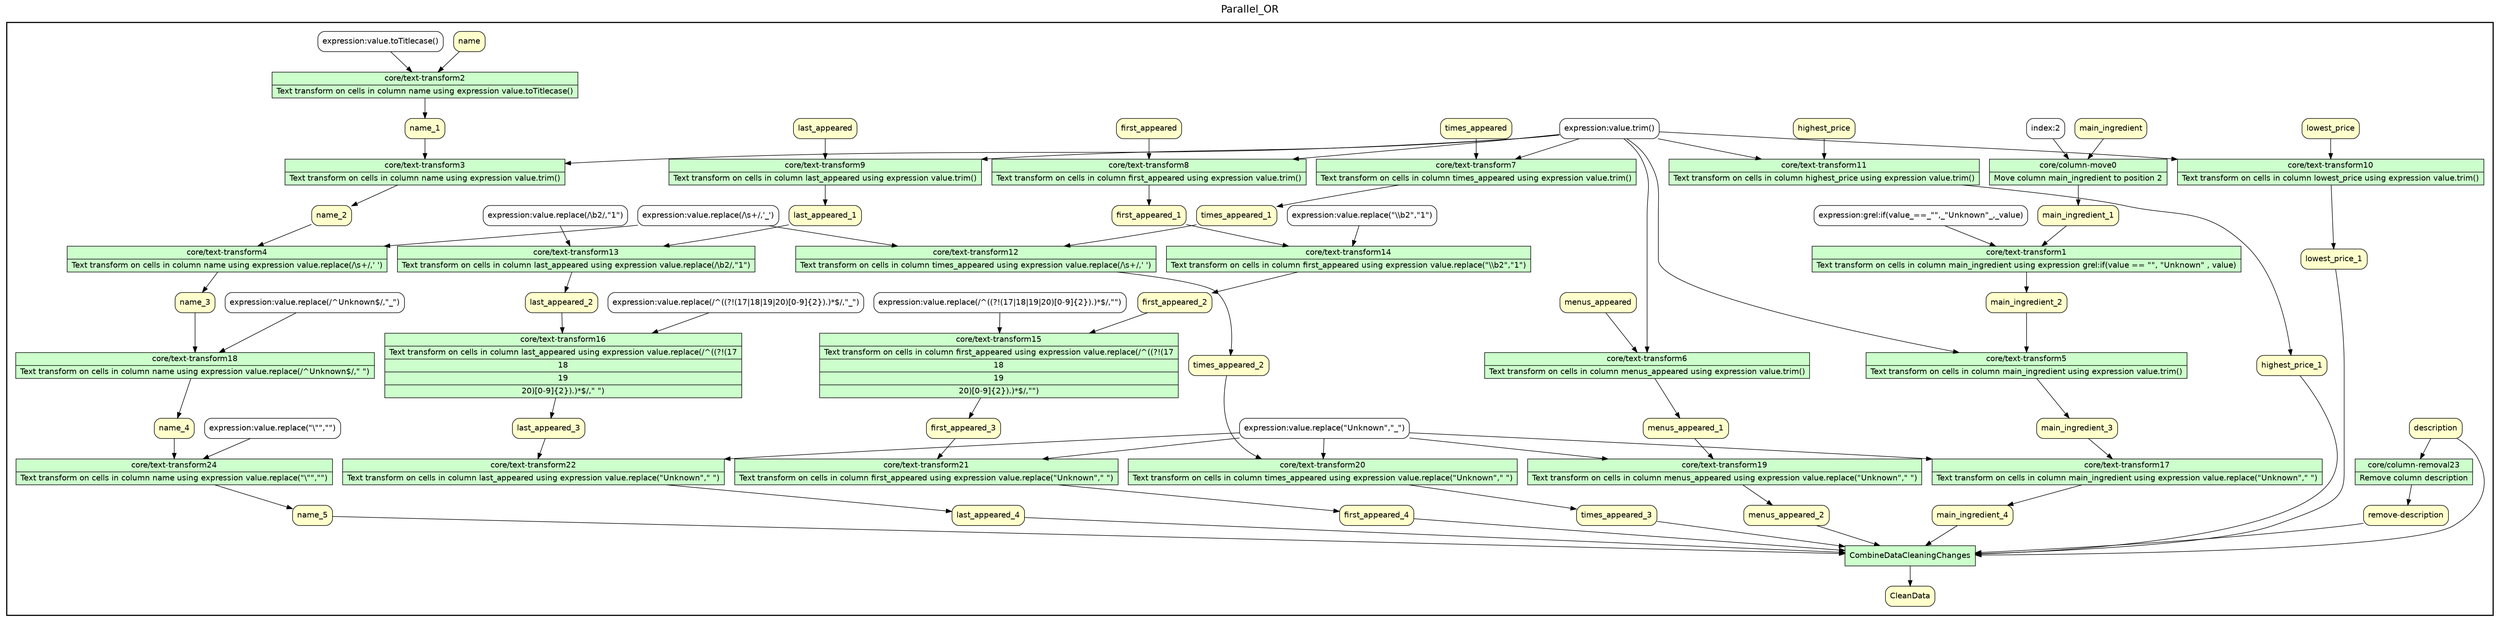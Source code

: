 
/* Start of top-level graph */
digraph Workflow {
rankdir=TB

/* Title for graph */
fontname=Helvetica; fontsize=18; labelloc=t
label=Parallel_OR

/* Start of double cluster for drawing box around nodes in workflow */
subgraph cluster_workflow_box_outer { label=""; color=black; penwidth=2
subgraph cluster_workflow_box_inner { label=""; penwidth=0

/* Style for nodes representing atomic programs in workflow */
node[shape=box style=filled fillcolor="#CCFFCC" peripheries=1 fontname=Helvetica]

/* Nodes representing atomic programs in workflow */
"core/column-move0" [shape=record rankdir=LR label="{<f0> core/column-move0 |<f1> Move column main_ingredient to position 2}"];
"core/text-transform1" [shape=record rankdir=LR label="{<f0> core/text-transform1 |<f1> Text transform on cells in column main_ingredient using expression grel\:if(value == \"\", \"Unknown\" , value)}"];
"core/text-transform2" [shape=record rankdir=LR label="{<f0> core/text-transform2 |<f1> Text transform on cells in column name using expression value.toTitlecase()}"];
"core/text-transform3" [shape=record rankdir=LR label="{<f0> core/text-transform3 |<f1> Text transform on cells in column name using expression value.trim()}"];
"core/text-transform4" [shape=record rankdir=LR label="{<f0> core/text-transform4 |<f1> Text transform on cells in column name using expression value.replace(/\\s+/,' ')}"];
"core/text-transform5" [shape=record rankdir=LR label="{<f0> core/text-transform5 |<f1> Text transform on cells in column main_ingredient using expression value.trim()}"];
"core/text-transform6" [shape=record rankdir=LR label="{<f0> core/text-transform6 |<f1> Text transform on cells in column menus_appeared using expression value.trim()}"];
"core/text-transform7" [shape=record rankdir=LR label="{<f0> core/text-transform7 |<f1> Text transform on cells in column times_appeared using expression value.trim()}"];
"core/text-transform8" [shape=record rankdir=LR label="{<f0> core/text-transform8 |<f1> Text transform on cells in column first_appeared using expression value.trim()}"];
"core/text-transform9" [shape=record rankdir=LR label="{<f0> core/text-transform9 |<f1> Text transform on cells in column last_appeared using expression value.trim()}"];
"core/text-transform10" [shape=record rankdir=LR label="{<f0> core/text-transform10 |<f1> Text transform on cells in column lowest_price using expression value.trim()}"];
"core/text-transform11" [shape=record rankdir=LR label="{<f0> core/text-transform11 |<f1> Text transform on cells in column highest_price using expression value.trim()}"];
"core/text-transform12" [shape=record rankdir=LR label="{<f0> core/text-transform12 |<f1> Text transform on cells in column times_appeared using expression value.replace(/\\s+/,' ')}"];
"core/text-transform13" [shape=record rankdir=LR label="{<f0> core/text-transform13 |<f1> Text transform on cells in column last_appeared using expression value.replace(/\\b2/,\"1\")}"];
"core/text-transform14" [shape=record rankdir=LR label="{<f0> core/text-transform14 |<f1> Text transform on cells in column first_appeared using expression value.replace(\"\\\\b2\",\"1\")}"];
"core/text-transform15" [shape=record rankdir=LR label="{<f0> core/text-transform15 |<f1> Text transform on cells in column first_appeared using expression value.replace(/^((?!(17|18|19|20)[0-9]\{2\}).)*$/,\"\")}"];
"core/text-transform16" [shape=record rankdir=LR label="{<f0> core/text-transform16 |<f1> Text transform on cells in column last_appeared using expression value.replace(/^((?!(17|18|19|20)[0-9]\{2\}).)*$/,\" \")}"];
"core/text-transform17" [shape=record rankdir=LR label="{<f0> core/text-transform17 |<f1> Text transform on cells in column main_ingredient using expression value.replace(\"Unknown\",\" \")}"];
"core/text-transform18" [shape=record rankdir=LR label="{<f0> core/text-transform18 |<f1> Text transform on cells in column name using expression value.replace(/^Unknown$/,\" \")}"];
"core/text-transform19" [shape=record rankdir=LR label="{<f0> core/text-transform19 |<f1> Text transform on cells in column menus_appeared using expression value.replace(\"Unknown\",\" \")}"];
"core/text-transform20" [shape=record rankdir=LR label="{<f0> core/text-transform20 |<f1> Text transform on cells in column times_appeared using expression value.replace(\"Unknown\",\" \")}"];
"core/text-transform21" [shape=record rankdir=LR label="{<f0> core/text-transform21 |<f1> Text transform on cells in column first_appeared using expression value.replace(\"Unknown\",\" \")}"];
"core/text-transform22" [shape=record rankdir=LR label="{<f0> core/text-transform22 |<f1> Text transform on cells in column last_appeared using expression value.replace(\"Unknown\",\" \")}"];
"core/column-removal23" [shape=record rankdir=LR label="{<f0> core/column-removal23 |<f1> Remove column description}"];
"core/text-transform24" [shape=record rankdir=LR label="{<f0> core/text-transform24 |<f1> Text transform on cells in column name using expression value.replace(\"\\\"\",\"\")}"];
CombineDataCleaningChanges

/* Style for nodes representing non-parameter data channels in workflow */
node[shape=box style="rounded,filled" fillcolor="#FFFFCC" peripheries=1 fontname=Helvetica]

/* Nodes for non-parameter data channels in workflow */
CleanData
main_ingredient
main_ingredient_1
name
name_1
name_2
main_ingredient_2
menus_appeared
times_appeared
first_appeared
last_appeared
lowest_price
highest_price
times_appeared_1
last_appeared_1
first_appeared_1
first_appeared_2
last_appeared_2
main_ingredient_3
name_3
menus_appeared_1
times_appeared_2
first_appeared_3
last_appeared_3
description
name_4
main_ingredient_4
name_5
menus_appeared_2
times_appeared_3
first_appeared_4
last_appeared_4
lowest_price_1
highest_price_1
"remove-description"

/* Style for nodes representing parameter channels in workflow */
node[shape=box style="rounded,filled" fillcolor="#FCFCFC" peripheries=1 fontname=Helvetica]

/* Nodes representing parameter channels in workflow */
"index:2"
"expression:grel:if(value_==_\"\",_\"Unknown\"_,_value)"
"expression:value.toTitlecase()"
"expression:value.trim()"
"expression:value.replace(/\\s+/,'_')"
"expression:value.replace(/\\b2/,\"1\")"
"expression:value.replace(\"\\\\b2\",\"1\")"
"expression:value.replace(/^((?!(17|18|19|20)[0-9]{2}).)*$/,\"\")"
"expression:value.replace(/^((?!(17|18|19|20)[0-9]{2}).)*$/,\"_\")"
"expression:value.replace(\"Unknown\",\"_\")"
"expression:value.replace(/^Unknown$/,\"_\")"
"expression:value.replace(\"\\\"\",\"\")"

/* Edges representing connections between programs and channels */
"core/column-move0" -> main_ingredient_1
"index:2" -> "core/column-move0"
main_ingredient -> "core/column-move0"
"core/text-transform1" -> main_ingredient_2
"expression:grel:if(value_==_\"\",_\"Unknown\"_,_value)" -> "core/text-transform1"
main_ingredient_1 -> "core/text-transform1"
"core/text-transform2" -> name_1
"expression:value.toTitlecase()" -> "core/text-transform2"
name -> "core/text-transform2"
"core/text-transform3" -> name_2
"expression:value.trim()" -> "core/text-transform3"
name_1 -> "core/text-transform3"
"core/text-transform4" -> name_3
"expression:value.replace(/\\s+/,'_')" -> "core/text-transform4"
name_2 -> "core/text-transform4"
"core/text-transform5" -> main_ingredient_3
"expression:value.trim()" -> "core/text-transform5"
main_ingredient_2 -> "core/text-transform5"
"core/text-transform6" -> menus_appeared_1
"expression:value.trim()" -> "core/text-transform6"
menus_appeared -> "core/text-transform6"
"core/text-transform7" -> times_appeared_1
"expression:value.trim()" -> "core/text-transform7"
times_appeared -> "core/text-transform7"
"core/text-transform8" -> first_appeared_1
"expression:value.trim()" -> "core/text-transform8"
first_appeared -> "core/text-transform8"
"core/text-transform9" -> last_appeared_1
"expression:value.trim()" -> "core/text-transform9"
last_appeared -> "core/text-transform9"
"core/text-transform10" -> lowest_price_1
"expression:value.trim()" -> "core/text-transform10"
lowest_price -> "core/text-transform10"
"core/text-transform11" -> highest_price_1
"expression:value.trim()" -> "core/text-transform11"
highest_price -> "core/text-transform11"
"core/text-transform12" -> times_appeared_2
"expression:value.replace(/\\s+/,'_')" -> "core/text-transform12"
times_appeared_1 -> "core/text-transform12"
"core/text-transform13" -> last_appeared_2
"expression:value.replace(/\\b2/,\"1\")" -> "core/text-transform13"
last_appeared_1 -> "core/text-transform13"
"core/text-transform14" -> first_appeared_2
"expression:value.replace(\"\\\\b2\",\"1\")" -> "core/text-transform14"
first_appeared_1 -> "core/text-transform14"
"core/text-transform15" -> first_appeared_3
"expression:value.replace(/^((?!(17|18|19|20)[0-9]{2}).)*$/,\"\")" -> "core/text-transform15"
first_appeared_2 -> "core/text-transform15"
"core/text-transform16" -> last_appeared_3
"expression:value.replace(/^((?!(17|18|19|20)[0-9]{2}).)*$/,\"_\")" -> "core/text-transform16"
last_appeared_2 -> "core/text-transform16"
"core/text-transform17" -> main_ingredient_4
"expression:value.replace(\"Unknown\",\"_\")" -> "core/text-transform17"
main_ingredient_3 -> "core/text-transform17"
"core/text-transform18" -> name_4
"expression:value.replace(/^Unknown$/,\"_\")" -> "core/text-transform18"
name_3 -> "core/text-transform18"
"core/text-transform19" -> menus_appeared_2
"expression:value.replace(\"Unknown\",\"_\")" -> "core/text-transform19"
menus_appeared_1 -> "core/text-transform19"
"core/text-transform20" -> times_appeared_3
"expression:value.replace(\"Unknown\",\"_\")" -> "core/text-transform20"
times_appeared_2 -> "core/text-transform20"
"core/text-transform21" -> first_appeared_4
"expression:value.replace(\"Unknown\",\"_\")" -> "core/text-transform21"
first_appeared_3 -> "core/text-transform21"
"core/text-transform22" -> last_appeared_4
"expression:value.replace(\"Unknown\",\"_\")" -> "core/text-transform22"
last_appeared_3 -> "core/text-transform22"
"core/column-removal23" -> "remove-description"
description -> "core/column-removal23"
"core/text-transform24" -> name_5
"expression:value.replace(\"\\\"\",\"\")" -> "core/text-transform24"
name_4 -> "core/text-transform24"
CombineDataCleaningChanges -> CleanData
main_ingredient_4 -> CombineDataCleaningChanges
name_5 -> CombineDataCleaningChanges
menus_appeared_2 -> CombineDataCleaningChanges
times_appeared_3 -> CombineDataCleaningChanges
first_appeared_4 -> CombineDataCleaningChanges
last_appeared_4 -> CombineDataCleaningChanges
lowest_price_1 -> CombineDataCleaningChanges
highest_price_1 -> CombineDataCleaningChanges
description -> CombineDataCleaningChanges
"remove-description" -> CombineDataCleaningChanges

/* End of double cluster for drawing box around nodes in workflow */
}}

/* End of top-level graph */
}

